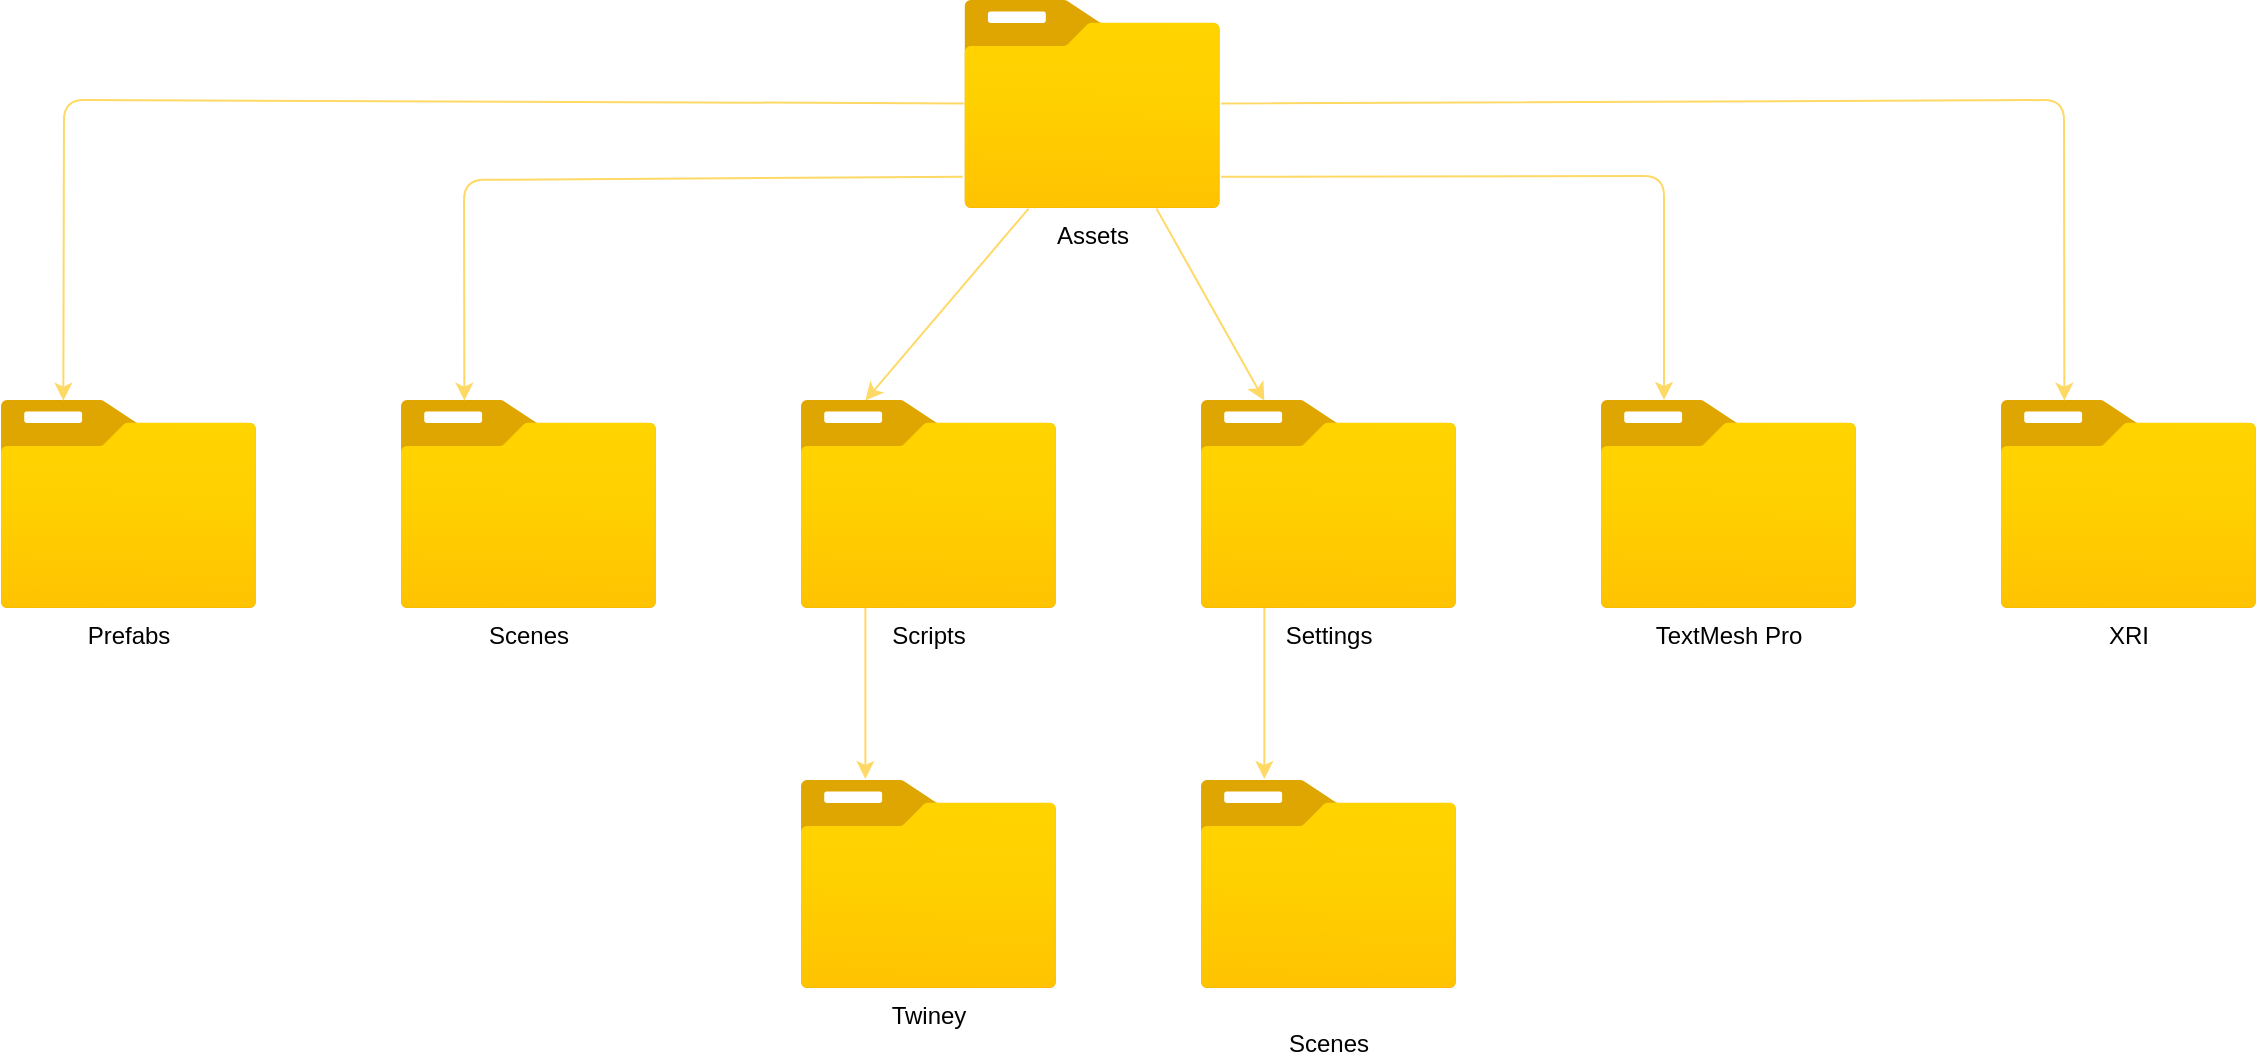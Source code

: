 <mxfile version="24.7.8" pages="4">
  <diagram name="FolderStructure" id="J_Rwrn_sYFG7EtIqkCQs">
    <mxGraphModel dx="1235" dy="900" grid="1" gridSize="10" guides="1" tooltips="1" connect="1" arrows="1" fold="1" page="1" pageScale="1" pageWidth="1169" pageHeight="827" math="0" shadow="0">
      <root>
        <mxCell id="0" />
        <mxCell id="1" parent="0" />
        <mxCell id="ikqQGIOlyN_gbEHJP2rX-3" value="Assets" style="image;aspect=fixed;html=1;points=[];align=center;fontSize=12;image=img/lib/azure2/general/Folder_Blank.svg;" vertex="1" parent="1">
          <mxGeometry x="500" y="50" width="128.14" height="104" as="geometry" />
        </mxCell>
        <mxCell id="ikqQGIOlyN_gbEHJP2rX-4" value="Prefabs" style="image;aspect=fixed;html=1;points=[];align=center;fontSize=12;image=img/lib/azure2/general/Folder_Blank.svg;" vertex="1" parent="1">
          <mxGeometry x="18.14" y="250" width="128.14" height="104" as="geometry" />
        </mxCell>
        <mxCell id="ikqQGIOlyN_gbEHJP2rX-5" value="Scenes" style="image;aspect=fixed;html=1;points=[];align=center;fontSize=12;image=img/lib/azure2/general/Folder_Blank.svg;" vertex="1" parent="1">
          <mxGeometry x="218.14" y="250" width="128.14" height="104" as="geometry" />
        </mxCell>
        <mxCell id="ikqQGIOlyN_gbEHJP2rX-6" value="Scripts" style="image;aspect=fixed;html=1;points=[];align=center;fontSize=12;image=img/lib/azure2/general/Folder_Blank.svg;" vertex="1" parent="1">
          <mxGeometry x="418.14" y="250" width="128.14" height="104" as="geometry" />
        </mxCell>
        <mxCell id="ikqQGIOlyN_gbEHJP2rX-7" value="Settings" style="image;aspect=fixed;html=1;points=[];align=center;fontSize=12;image=img/lib/azure2/general/Folder_Blank.svg;" vertex="1" parent="1">
          <mxGeometry x="618.14" y="250" width="128.14" height="104" as="geometry" />
        </mxCell>
        <mxCell id="ikqQGIOlyN_gbEHJP2rX-8" value="TextMesh Pro&lt;span style=&quot;color: rgba(0, 0, 0, 0); font-family: monospace; font-size: 0px; text-align: start; background-color: rgb(27, 29, 30);&quot;&gt;%3CmxGraphModel%3E%3Croot%3E%3CmxCell%20id%3D%220%22%2F%3E%3CmxCell%20id%3D%221%22%20parent%3D%220%22%2F%3E%3CmxCell%20id%3D%222%22%20value%3D%22%22%20style%3D%22image%3Baspect%3Dfixed%3Bhtml%3D1%3Bpoints%3D%5B%5D%3Balign%3Dcenter%3BfontSize%3D12%3Bimage%3Dimg%2Flib%2Fazure2%2Fgeneral%2FFolder_Blank.svg%3B%22%20vertex%3D%221%22%20parent%3D%221%22%3E%3CmxGeometry%20x%3D%22350%22%20y%3D%2240%22%20width%3D%22128.14%22%20height%3D%22104%22%20as%3D%22geometry%22%2F%3E%3C%2FmxCell%3E%3C%2Froot%3E%3C%2FmxGraphModel%3E&lt;/span&gt;" style="image;aspect=fixed;html=1;points=[];align=center;fontSize=12;image=img/lib/azure2/general/Folder_Blank.svg;" vertex="1" parent="1">
          <mxGeometry x="818.14" y="250" width="128.14" height="104" as="geometry" />
        </mxCell>
        <mxCell id="ikqQGIOlyN_gbEHJP2rX-9" value="XRI" style="image;aspect=fixed;html=1;points=[];align=center;fontSize=12;image=img/lib/azure2/general/Folder_Blank.svg;" vertex="1" parent="1">
          <mxGeometry x="1018.14" y="250" width="128.14" height="104" as="geometry" />
        </mxCell>
        <mxCell id="ikqQGIOlyN_gbEHJP2rX-10" value="Twiney" style="image;aspect=fixed;html=1;points=[];align=center;fontSize=12;image=img/lib/azure2/general/Folder_Blank.svg;" vertex="1" parent="1">
          <mxGeometry x="418.14" y="440" width="128.14" height="104" as="geometry" />
        </mxCell>
        <mxCell id="ikqQGIOlyN_gbEHJP2rX-11" value="&lt;div&gt;&lt;br&gt;&lt;/div&gt;&lt;div&gt;Scenes&lt;/div&gt;" style="image;aspect=fixed;html=1;points=[];align=center;fontSize=12;image=img/lib/azure2/general/Folder_Blank.svg;" vertex="1" parent="1">
          <mxGeometry x="618.14" y="440" width="128.14" height="104" as="geometry" />
        </mxCell>
        <mxCell id="u33xtjbmLGd3AWqj4bMk-1" value="" style="endArrow=classic;html=1;rounded=1;exitX=0.002;exitY=0.497;exitDx=0;exitDy=0;exitPerimeter=0;entryX=0.246;entryY=0.003;entryDx=0;entryDy=0;entryPerimeter=0;curved=0;strokeColor=#FFD966;" edge="1" parent="1" source="ikqQGIOlyN_gbEHJP2rX-3" target="ikqQGIOlyN_gbEHJP2rX-4">
          <mxGeometry width="50" height="50" relative="1" as="geometry">
            <mxPoint x="360" y="150" as="sourcePoint" />
            <mxPoint x="410" y="100" as="targetPoint" />
            <Array as="points">
              <mxPoint x="50" y="100" />
            </Array>
          </mxGeometry>
        </mxCell>
        <mxCell id="u33xtjbmLGd3AWqj4bMk-2" value="" style="endArrow=classic;html=1;rounded=1;exitX=-0.005;exitY=0.85;exitDx=0;exitDy=0;exitPerimeter=0;entryX=0.25;entryY=0.003;entryDx=0;entryDy=0;entryPerimeter=0;curved=0;strokeColor=#FFD966;" edge="1" parent="1" source="ikqQGIOlyN_gbEHJP2rX-3" target="ikqQGIOlyN_gbEHJP2rX-5">
          <mxGeometry width="50" height="50" relative="1" as="geometry">
            <mxPoint x="370" y="200" as="sourcePoint" />
            <mxPoint x="420" y="150" as="targetPoint" />
            <Array as="points">
              <mxPoint x="250" y="140" />
            </Array>
          </mxGeometry>
        </mxCell>
        <mxCell id="u33xtjbmLGd3AWqj4bMk-3" value="" style="endArrow=classic;html=1;rounded=1;exitX=0.252;exitY=1.003;exitDx=0;exitDy=0;exitPerimeter=0;entryX=0.254;entryY=0.003;entryDx=0;entryDy=0;entryPerimeter=0;curved=0;strokeColor=#FFD966;" edge="1" parent="1" source="ikqQGIOlyN_gbEHJP2rX-3" target="ikqQGIOlyN_gbEHJP2rX-6">
          <mxGeometry width="50" height="50" relative="1" as="geometry">
            <mxPoint x="300" y="490" as="sourcePoint" />
            <mxPoint x="350" y="440" as="targetPoint" />
          </mxGeometry>
        </mxCell>
        <mxCell id="u33xtjbmLGd3AWqj4bMk-4" value="" style="endArrow=classic;html=1;rounded=1;exitX=0.751;exitY=1.003;exitDx=0;exitDy=0;exitPerimeter=0;entryX=0.25;entryY=0.003;entryDx=0;entryDy=0;entryPerimeter=0;curved=0;strokeColor=#FFD966;" edge="1" parent="1" source="ikqQGIOlyN_gbEHJP2rX-3" target="ikqQGIOlyN_gbEHJP2rX-7">
          <mxGeometry width="50" height="50" relative="1" as="geometry">
            <mxPoint x="730" y="180" as="sourcePoint" />
            <mxPoint x="780" y="130" as="targetPoint" />
          </mxGeometry>
        </mxCell>
        <mxCell id="u33xtjbmLGd3AWqj4bMk-5" value="" style="endArrow=classic;html=1;rounded=1;exitX=1.003;exitY=0.85;exitDx=0;exitDy=0;exitPerimeter=0;curved=0;strokeColor=#FFD966;" edge="1" parent="1" source="ikqQGIOlyN_gbEHJP2rX-3">
          <mxGeometry width="50" height="50" relative="1" as="geometry">
            <mxPoint x="730" y="180" as="sourcePoint" />
            <mxPoint x="850" y="250" as="targetPoint" />
            <Array as="points">
              <mxPoint x="850" y="138" />
            </Array>
          </mxGeometry>
        </mxCell>
        <mxCell id="u33xtjbmLGd3AWqj4bMk-6" value="" style="endArrow=classic;html=1;rounded=1;exitX=1.003;exitY=0.497;exitDx=0;exitDy=0;exitPerimeter=0;entryX=0.25;entryY=0.003;entryDx=0;entryDy=0;entryPerimeter=0;curved=0;strokeColor=#FFD966;" edge="1" parent="1" source="ikqQGIOlyN_gbEHJP2rX-3" target="ikqQGIOlyN_gbEHJP2rX-9">
          <mxGeometry width="50" height="50" relative="1" as="geometry">
            <mxPoint x="920" y="80" as="sourcePoint" />
            <mxPoint x="970" y="30" as="targetPoint" />
            <Array as="points">
              <mxPoint x="1050" y="100" />
            </Array>
          </mxGeometry>
        </mxCell>
        <mxCell id="u33xtjbmLGd3AWqj4bMk-7" value="" style="endArrow=classic;html=1;rounded=1;exitX=0.254;exitY=0.999;exitDx=0;exitDy=0;exitPerimeter=0;entryX=0.254;entryY=-0.005;entryDx=0;entryDy=0;entryPerimeter=0;curved=0;strokeColor=#FFD966;" edge="1" parent="1" source="ikqQGIOlyN_gbEHJP2rX-6" target="ikqQGIOlyN_gbEHJP2rX-10">
          <mxGeometry width="50" height="50" relative="1" as="geometry">
            <mxPoint x="270" y="480" as="sourcePoint" />
            <mxPoint x="320" y="430" as="targetPoint" />
          </mxGeometry>
        </mxCell>
        <mxCell id="u33xtjbmLGd3AWqj4bMk-8" value="" style="endArrow=classic;html=1;rounded=1;exitX=0.25;exitY=0.999;exitDx=0;exitDy=0;exitPerimeter=0;entryX=0.25;entryY=-0.005;entryDx=0;entryDy=0;entryPerimeter=0;curved=0;strokeColor=#FFD966;" edge="1" parent="1" source="ikqQGIOlyN_gbEHJP2rX-7" target="ikqQGIOlyN_gbEHJP2rX-11">
          <mxGeometry width="50" height="50" relative="1" as="geometry">
            <mxPoint x="840" y="520" as="sourcePoint" />
            <mxPoint x="890" y="470" as="targetPoint" />
          </mxGeometry>
        </mxCell>
      </root>
    </mxGraphModel>
  </diagram>
  <diagram id="dD8F7yDAh-j_DlF7P9PB" name="Prefabs">
    <mxGraphModel dx="1050" dy="765" grid="1" gridSize="10" guides="1" tooltips="1" connect="1" arrows="1" fold="1" page="1" pageScale="1" pageWidth="1169" pageHeight="827" math="0" shadow="0">
      <root>
        <mxCell id="0" />
        <mxCell id="1" parent="0" />
        <mxCell id="yk5vgle3viZFWg5ySY9d-1" value="" style="rounded=1;whiteSpace=wrap;html=1;glass=0;shadow=0;fillColor=none;strokeColor=#FFD966;movable=0;resizable=0;rotatable=0;deletable=0;editable=0;locked=1;connectable=0;" parent="1" vertex="1">
          <mxGeometry x="185" y="200" width="800" height="540" as="geometry" />
        </mxCell>
        <mxCell id="yk5vgle3viZFWg5ySY9d-2" value="Prefabs" style="image;aspect=fixed;html=1;points=[];align=center;fontSize=12;image=img/lib/azure2/general/Folder_Blank.svg;" parent="1" vertex="1">
          <mxGeometry x="505" y="60" width="123.21" height="100" as="geometry" />
        </mxCell>
        <mxCell id="yk5vgle3viZFWg5ySY9d-3" value="Button.prefab" style="sketch=0;pointerEvents=1;shadow=0;dashed=0;html=1;strokeColor=none;labelPosition=center;verticalLabelPosition=bottom;verticalAlign=top;outlineConnect=0;align=center;shape=mxgraph.office.concepts.node_generic;fillColor=#CCCBCB;" parent="1" vertex="1">
          <mxGeometry x="265" y="250" width="88.46" height="100" as="geometry" />
        </mxCell>
        <mxCell id="yk5vgle3viZFWg5ySY9d-4" value="Circle.prefab" style="sketch=0;pointerEvents=1;shadow=0;dashed=0;html=1;strokeColor=none;labelPosition=center;verticalLabelPosition=bottom;verticalAlign=top;outlineConnect=0;align=center;shape=mxgraph.office.concepts.node_generic;fillColor=#CCCBCB;" parent="1" vertex="1">
          <mxGeometry x="265" y="400" width="88.46" height="100" as="geometry" />
        </mxCell>
        <mxCell id="yk5vgle3viZFWg5ySY9d-5" value="Option.prefab" style="sketch=0;pointerEvents=1;shadow=0;dashed=0;html=1;strokeColor=none;labelPosition=center;verticalLabelPosition=bottom;verticalAlign=top;outlineConnect=0;align=center;shape=mxgraph.office.concepts.node_generic;fillColor=#CCCBCB;" parent="1" vertex="1">
          <mxGeometry x="265" y="560" width="88.46" height="100" as="geometry" />
        </mxCell>
        <mxCell id="yk5vgle3viZFWg5ySY9d-6" value="" style="endArrow=none;html=1;rounded=1;entryX=-0.003;entryY=0.496;entryDx=0;entryDy=0;entryPerimeter=0;exitX=0.25;exitY=0;exitDx=0;exitDy=0;curved=0;strokeColor=#FFD966;" parent="1" source="yk5vgle3viZFWg5ySY9d-1" target="yk5vgle3viZFWg5ySY9d-2" edge="1">
          <mxGeometry width="50" height="50" relative="1" as="geometry">
            <mxPoint x="435" y="170" as="sourcePoint" />
            <mxPoint x="485" y="120" as="targetPoint" />
            <Array as="points">
              <mxPoint x="385" y="110" />
            </Array>
          </mxGeometry>
        </mxCell>
      </root>
    </mxGraphModel>
  </diagram>
  <diagram id="ckRv0dDnoWqwLcmWtEpp" name="Scenes">
    <mxGraphModel dx="1615" dy="1177" grid="1" gridSize="10" guides="1" tooltips="1" connect="1" arrows="1" fold="1" page="1" pageScale="1" pageWidth="1169" pageHeight="827" math="0" shadow="0">
      <root>
        <mxCell id="0" />
        <mxCell id="1" parent="0" />
        <mxCell id="7dm2Ze3AerwrAGaAXixb-1" value="" style="rounded=1;whiteSpace=wrap;html=1;glass=0;shadow=0;fillColor=none;strokeColor=#FFD966;movable=0;resizable=0;rotatable=0;deletable=0;editable=0;locked=1;connectable=0;" vertex="1" parent="1">
          <mxGeometry x="184" y="200" width="800" height="540" as="geometry" />
        </mxCell>
        <mxCell id="7dm2Ze3AerwrAGaAXixb-2" value="Scenes" style="image;aspect=fixed;html=1;points=[];align=center;fontSize=12;image=img/lib/azure2/general/Folder_Blank.svg;" vertex="1" parent="1">
          <mxGeometry x="504" y="60" width="123.21" height="100" as="geometry" />
        </mxCell>
        <mxCell id="7dm2Ze3AerwrAGaAXixb-3" value="SampleScene" style="sketch=0;pointerEvents=1;shadow=0;dashed=0;html=1;strokeColor=none;labelPosition=center;verticalLabelPosition=bottom;verticalAlign=top;outlineConnect=0;align=center;shape=mxgraph.office.concepts.node_generic;fillColor=#CCCBCB;" vertex="1" parent="1">
          <mxGeometry x="264" y="250" width="88.46" height="100" as="geometry" />
        </mxCell>
        <mxCell id="7dm2Ze3AerwrAGaAXixb-4" value="" style="endArrow=none;html=1;rounded=1;entryX=-0.003;entryY=0.496;entryDx=0;entryDy=0;entryPerimeter=0;exitX=0.25;exitY=0;exitDx=0;exitDy=0;curved=0;strokeColor=#FFD966;" edge="1" parent="1" source="7dm2Ze3AerwrAGaAXixb-1" target="7dm2Ze3AerwrAGaAXixb-2">
          <mxGeometry width="50" height="50" relative="1" as="geometry">
            <mxPoint x="434" y="170" as="sourcePoint" />
            <mxPoint x="484" y="120" as="targetPoint" />
            <Array as="points">
              <mxPoint x="384" y="110" />
            </Array>
          </mxGeometry>
        </mxCell>
      </root>
    </mxGraphModel>
  </diagram>
  <diagram id="zLHY0rBmZ87AjwMN3abp" name="Scripts">
    <mxGraphModel dx="1050" dy="765" grid="1" gridSize="10" guides="1" tooltips="1" connect="1" arrows="1" fold="1" page="1" pageScale="1" pageWidth="1169" pageHeight="827" math="0" shadow="0">
      <root>
        <mxCell id="0" />
        <mxCell id="1" parent="0" />
        <mxCell id="sX2Jdf7z5ZuY2yy3SfFI-1" value="" style="rounded=1;whiteSpace=wrap;html=1;glass=0;shadow=0;fillColor=none;strokeColor=#FFD966;movable=0;resizable=0;rotatable=0;deletable=0;editable=0;locked=1;connectable=0;" parent="1" vertex="1">
          <mxGeometry x="80" y="840" width="480" height="200" as="geometry" />
        </mxCell>
        <mxCell id="sX2Jdf7z5ZuY2yy3SfFI-2" value="" style="rounded=1;whiteSpace=wrap;html=1;glass=0;shadow=0;fillColor=none;strokeColor=#FFD966;movable=0;resizable=0;rotatable=0;deletable=0;editable=0;locked=1;connectable=0;" parent="1" vertex="1">
          <mxGeometry x="240" y="200" width="840" height="540" as="geometry" />
        </mxCell>
        <mxCell id="sX2Jdf7z5ZuY2yy3SfFI-3" value="Scripts" style="image;aspect=fixed;html=1;points=[];align=center;fontSize=12;image=img/lib/azure2/general/Folder_Blank.svg;" parent="1" vertex="1">
          <mxGeometry x="560" y="60" width="123.21" height="100" as="geometry" />
        </mxCell>
        <mxCell id="sX2Jdf7z5ZuY2yy3SfFI-4" value="" style="endArrow=none;html=1;rounded=1;entryX=-0.003;entryY=0.496;entryDx=0;entryDy=0;entryPerimeter=0;exitX=0.25;exitY=0;exitDx=0;exitDy=0;curved=0;strokeColor=#FFD966;" parent="1" source="sX2Jdf7z5ZuY2yy3SfFI-2" target="sX2Jdf7z5ZuY2yy3SfFI-3" edge="1">
          <mxGeometry width="50" height="50" relative="1" as="geometry">
            <mxPoint x="490" y="170" as="sourcePoint" />
            <mxPoint x="540" y="120" as="targetPoint" />
            <Array as="points">
              <mxPoint x="450" y="110" />
            </Array>
          </mxGeometry>
        </mxCell>
        <mxCell id="sX2Jdf7z5ZuY2yy3SfFI-15" value="Twiney" style="image;aspect=fixed;html=1;points=[];align=center;fontSize=12;image=img/lib/azure2/general/Folder_Blank.svg;" parent="1" vertex="1">
          <mxGeometry x="280" y="560" width="98.57" height="80" as="geometry" />
        </mxCell>
        <mxCell id="sX2Jdf7z5ZuY2yy3SfFI-16" value="" style="endArrow=classic;html=1;rounded=1;exitX=-0.004;exitY=0.5;exitDx=0;exitDy=0;exitPerimeter=0;entryX=0.25;entryY=0;entryDx=0;entryDy=0;curved=0;dashed=1;strokeColor=#FFD966;" parent="1" source="sX2Jdf7z5ZuY2yy3SfFI-15" target="sX2Jdf7z5ZuY2yy3SfFI-1" edge="1">
          <mxGeometry width="50" height="50" relative="1" as="geometry">
            <mxPoint x="310" y="810" as="sourcePoint" />
            <mxPoint x="360" y="760" as="targetPoint" />
            <Array as="points">
              <mxPoint x="200" y="600" />
            </Array>
          </mxGeometry>
        </mxCell>
        <mxCell id="X1koi8tcwyEu0DE1N5rl-1" value="&lt;div&gt;InteractItem.cs&lt;/div&gt;" style="verticalLabelPosition=bottom;html=1;verticalAlign=top;align=center;strokeColor=none;fillColor=#CCCCCC;shape=mxgraph.azure.script_file;pointerEvents=1;" vertex="1" parent="1">
          <mxGeometry x="935.27" y="240" width="76" height="80" as="geometry" />
        </mxCell>
        <mxCell id="X1koi8tcwyEu0DE1N5rl-2" value="&lt;div&gt;TetsScript.cs&lt;/div&gt;" style="verticalLabelPosition=bottom;html=1;verticalAlign=top;align=center;strokeColor=none;fillColor=#CCCCCC;shape=mxgraph.azure.script_file;pointerEvents=1;" vertex="1" parent="1">
          <mxGeometry x="455.27" y="240" width="76" height="80" as="geometry" />
        </mxCell>
        <mxCell id="X1koi8tcwyEu0DE1N5rl-3" value="&lt;div&gt;Key.cs&lt;/div&gt;" style="verticalLabelPosition=bottom;html=1;verticalAlign=top;align=center;strokeColor=none;fillColor=#CCCCCC;shape=mxgraph.azure.script_file;pointerEvents=1;" vertex="1" parent="1">
          <mxGeometry x="615.27" y="240" width="76" height="80" as="geometry" />
        </mxCell>
        <mxCell id="X1koi8tcwyEu0DE1N5rl-4" value="&lt;div&gt;PickUpItem.cs&lt;/div&gt;" style="verticalLabelPosition=bottom;html=1;verticalAlign=top;align=center;strokeColor=none;fillColor=#CCCCCC;shape=mxgraph.azure.script_file;pointerEvents=1;" vertex="1" parent="1">
          <mxGeometry x="775.27" y="240" width="76" height="80" as="geometry" />
        </mxCell>
        <mxCell id="X1koi8tcwyEu0DE1N5rl-5" value="Custom.cs&lt;div&gt;&lt;br&gt;&lt;/div&gt;" style="verticalLabelPosition=bottom;html=1;verticalAlign=top;align=center;strokeColor=none;fillColor=#CCCCCC;shape=mxgraph.azure.script_file;pointerEvents=1;" vertex="1" parent="1">
          <mxGeometry x="295.27" y="240" width="76" height="80" as="geometry" />
        </mxCell>
        <mxCell id="X1koi8tcwyEu0DE1N5rl-6" value="&lt;div&gt;HealthBarController.cs&lt;/div&gt;" style="verticalLabelPosition=bottom;html=1;verticalAlign=top;align=center;strokeColor=none;fillColor=#CCCCCC;shape=mxgraph.azure.script_file;pointerEvents=1;" vertex="1" parent="1">
          <mxGeometry x="295.27" y="400" width="76" height="80" as="geometry" />
        </mxCell>
        <mxCell id="X1koi8tcwyEu0DE1N5rl-7" value="&lt;div&gt;PickUpController.cs&lt;/div&gt;" style="verticalLabelPosition=bottom;html=1;verticalAlign=top;align=center;strokeColor=none;fillColor=#CCCCCC;shape=mxgraph.azure.script_file;pointerEvents=1;" vertex="1" parent="1">
          <mxGeometry x="455.27" y="400" width="76" height="80" as="geometry" />
        </mxCell>
        <mxCell id="X1koi8tcwyEu0DE1N5rl-8" value="&lt;div&gt;PlayerController.cs&lt;/div&gt;" style="verticalLabelPosition=bottom;html=1;verticalAlign=top;align=center;strokeColor=none;fillColor=#CCCCCC;shape=mxgraph.azure.script_file;pointerEvents=1;" vertex="1" parent="1">
          <mxGeometry x="622" y="400" width="76" height="80" as="geometry" />
        </mxCell>
        <mxCell id="X1koi8tcwyEu0DE1N5rl-9" value="&lt;div&gt;PlayerInteraction.cs&lt;/div&gt;" style="verticalLabelPosition=bottom;html=1;verticalAlign=top;align=center;strokeColor=none;fillColor=#CCCCCC;shape=mxgraph.azure.script_file;pointerEvents=1;" vertex="1" parent="1">
          <mxGeometry x="775.27" y="400" width="76" height="80" as="geometry" />
        </mxCell>
        <mxCell id="X1koi8tcwyEu0DE1N5rl-10" value="&lt;div&gt;Interactable.cs&lt;/div&gt;" style="verticalLabelPosition=bottom;html=1;verticalAlign=top;align=center;strokeColor=none;fillColor=#CCCCCC;shape=mxgraph.azure.script_file;pointerEvents=1;" vertex="1" parent="1">
          <mxGeometry x="935.27" y="400" width="76" height="80" as="geometry" />
        </mxCell>
        <mxCell id="X1koi8tcwyEu0DE1N5rl-11" value="&lt;div&gt;DialogueController.cs&lt;/div&gt;" style="verticalLabelPosition=bottom;html=1;verticalAlign=top;align=center;strokeColor=none;fillColor=#CCCCCC;shape=mxgraph.azure.script_file;pointerEvents=1;" vertex="1" parent="1">
          <mxGeometry x="120" y="880" width="76" height="80" as="geometry" />
        </mxCell>
        <mxCell id="X1koi8tcwyEu0DE1N5rl-12" value="&lt;div&gt;DialogueViewer.cs&lt;/div&gt;" style="verticalLabelPosition=bottom;html=1;verticalAlign=top;align=center;strokeColor=none;fillColor=#CCCCCC;shape=mxgraph.azure.script_file;pointerEvents=1;" vertex="1" parent="1">
          <mxGeometry x="440" y="880" width="76" height="80" as="geometry" />
        </mxCell>
        <mxCell id="X1koi8tcwyEu0DE1N5rl-13" value="&lt;div&gt;DialogueObject.cs&lt;/div&gt;" style="verticalLabelPosition=bottom;html=1;verticalAlign=top;align=center;strokeColor=none;fillColor=#CCCCCC;shape=mxgraph.azure.script_file;pointerEvents=1;" vertex="1" parent="1">
          <mxGeometry x="280" y="880" width="76" height="80" as="geometry" />
        </mxCell>
      </root>
    </mxGraphModel>
  </diagram>
</mxfile>
